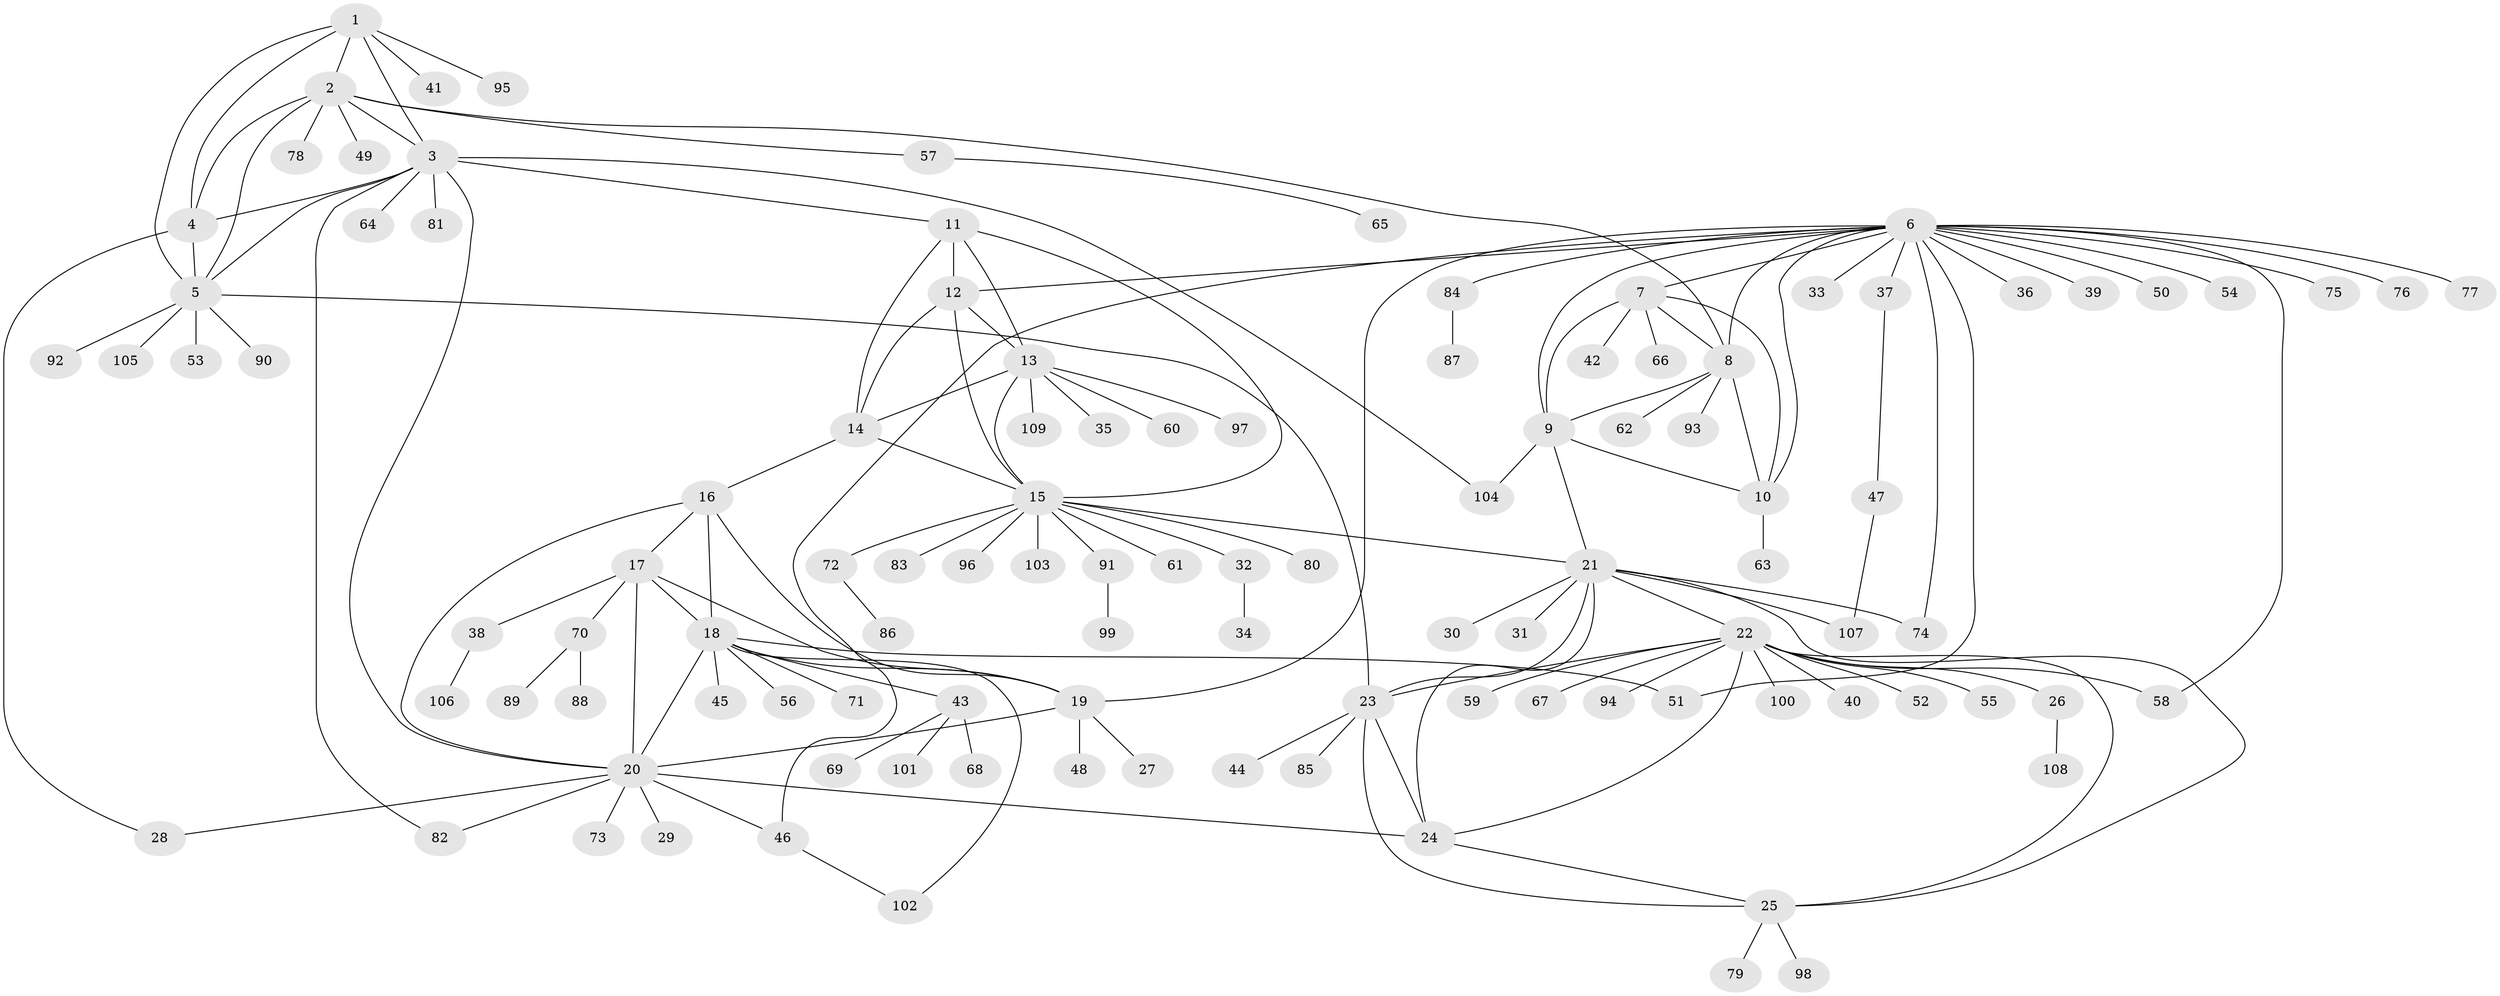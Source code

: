 // coarse degree distribution, {4: 0.05747126436781609, 12: 0.022988505747126436, 7: 0.011494252873563218, 19: 0.011494252873563218, 5: 0.04597701149425287, 6: 0.034482758620689655, 8: 0.011494252873563218, 9: 0.022988505747126436, 10: 0.011494252873563218, 11: 0.011494252873563218, 2: 0.12643678160919541, 1: 0.6091954022988506, 3: 0.022988505747126436}
// Generated by graph-tools (version 1.1) at 2025/52/02/27/25 19:52:13]
// undirected, 109 vertices, 153 edges
graph export_dot {
graph [start="1"]
  node [color=gray90,style=filled];
  1;
  2;
  3;
  4;
  5;
  6;
  7;
  8;
  9;
  10;
  11;
  12;
  13;
  14;
  15;
  16;
  17;
  18;
  19;
  20;
  21;
  22;
  23;
  24;
  25;
  26;
  27;
  28;
  29;
  30;
  31;
  32;
  33;
  34;
  35;
  36;
  37;
  38;
  39;
  40;
  41;
  42;
  43;
  44;
  45;
  46;
  47;
  48;
  49;
  50;
  51;
  52;
  53;
  54;
  55;
  56;
  57;
  58;
  59;
  60;
  61;
  62;
  63;
  64;
  65;
  66;
  67;
  68;
  69;
  70;
  71;
  72;
  73;
  74;
  75;
  76;
  77;
  78;
  79;
  80;
  81;
  82;
  83;
  84;
  85;
  86;
  87;
  88;
  89;
  90;
  91;
  92;
  93;
  94;
  95;
  96;
  97;
  98;
  99;
  100;
  101;
  102;
  103;
  104;
  105;
  106;
  107;
  108;
  109;
  1 -- 2;
  1 -- 3;
  1 -- 4;
  1 -- 5;
  1 -- 41;
  1 -- 95;
  2 -- 3;
  2 -- 4;
  2 -- 5;
  2 -- 8;
  2 -- 49;
  2 -- 57;
  2 -- 78;
  3 -- 4;
  3 -- 5;
  3 -- 11;
  3 -- 20;
  3 -- 64;
  3 -- 81;
  3 -- 82;
  3 -- 104;
  4 -- 5;
  4 -- 28;
  5 -- 23;
  5 -- 53;
  5 -- 90;
  5 -- 92;
  5 -- 105;
  6 -- 7;
  6 -- 8;
  6 -- 9;
  6 -- 10;
  6 -- 12;
  6 -- 19;
  6 -- 33;
  6 -- 36;
  6 -- 37;
  6 -- 39;
  6 -- 46;
  6 -- 50;
  6 -- 51;
  6 -- 54;
  6 -- 58;
  6 -- 74;
  6 -- 75;
  6 -- 76;
  6 -- 77;
  6 -- 84;
  7 -- 8;
  7 -- 9;
  7 -- 10;
  7 -- 42;
  7 -- 66;
  8 -- 9;
  8 -- 10;
  8 -- 62;
  8 -- 93;
  9 -- 10;
  9 -- 21;
  9 -- 104;
  10 -- 63;
  11 -- 12;
  11 -- 13;
  11 -- 14;
  11 -- 15;
  12 -- 13;
  12 -- 14;
  12 -- 15;
  13 -- 14;
  13 -- 15;
  13 -- 35;
  13 -- 60;
  13 -- 97;
  13 -- 109;
  14 -- 15;
  14 -- 16;
  15 -- 21;
  15 -- 32;
  15 -- 61;
  15 -- 72;
  15 -- 80;
  15 -- 83;
  15 -- 91;
  15 -- 96;
  15 -- 103;
  16 -- 17;
  16 -- 18;
  16 -- 19;
  16 -- 20;
  17 -- 18;
  17 -- 19;
  17 -- 20;
  17 -- 38;
  17 -- 70;
  18 -- 19;
  18 -- 20;
  18 -- 43;
  18 -- 45;
  18 -- 51;
  18 -- 56;
  18 -- 71;
  18 -- 102;
  19 -- 20;
  19 -- 27;
  19 -- 48;
  20 -- 24;
  20 -- 28;
  20 -- 29;
  20 -- 46;
  20 -- 73;
  20 -- 82;
  21 -- 22;
  21 -- 23;
  21 -- 24;
  21 -- 25;
  21 -- 30;
  21 -- 31;
  21 -- 74;
  21 -- 107;
  22 -- 23;
  22 -- 24;
  22 -- 25;
  22 -- 26;
  22 -- 40;
  22 -- 52;
  22 -- 55;
  22 -- 58;
  22 -- 59;
  22 -- 67;
  22 -- 94;
  22 -- 100;
  23 -- 24;
  23 -- 25;
  23 -- 44;
  23 -- 85;
  24 -- 25;
  25 -- 79;
  25 -- 98;
  26 -- 108;
  32 -- 34;
  37 -- 47;
  38 -- 106;
  43 -- 68;
  43 -- 69;
  43 -- 101;
  46 -- 102;
  47 -- 107;
  57 -- 65;
  70 -- 88;
  70 -- 89;
  72 -- 86;
  84 -- 87;
  91 -- 99;
}
